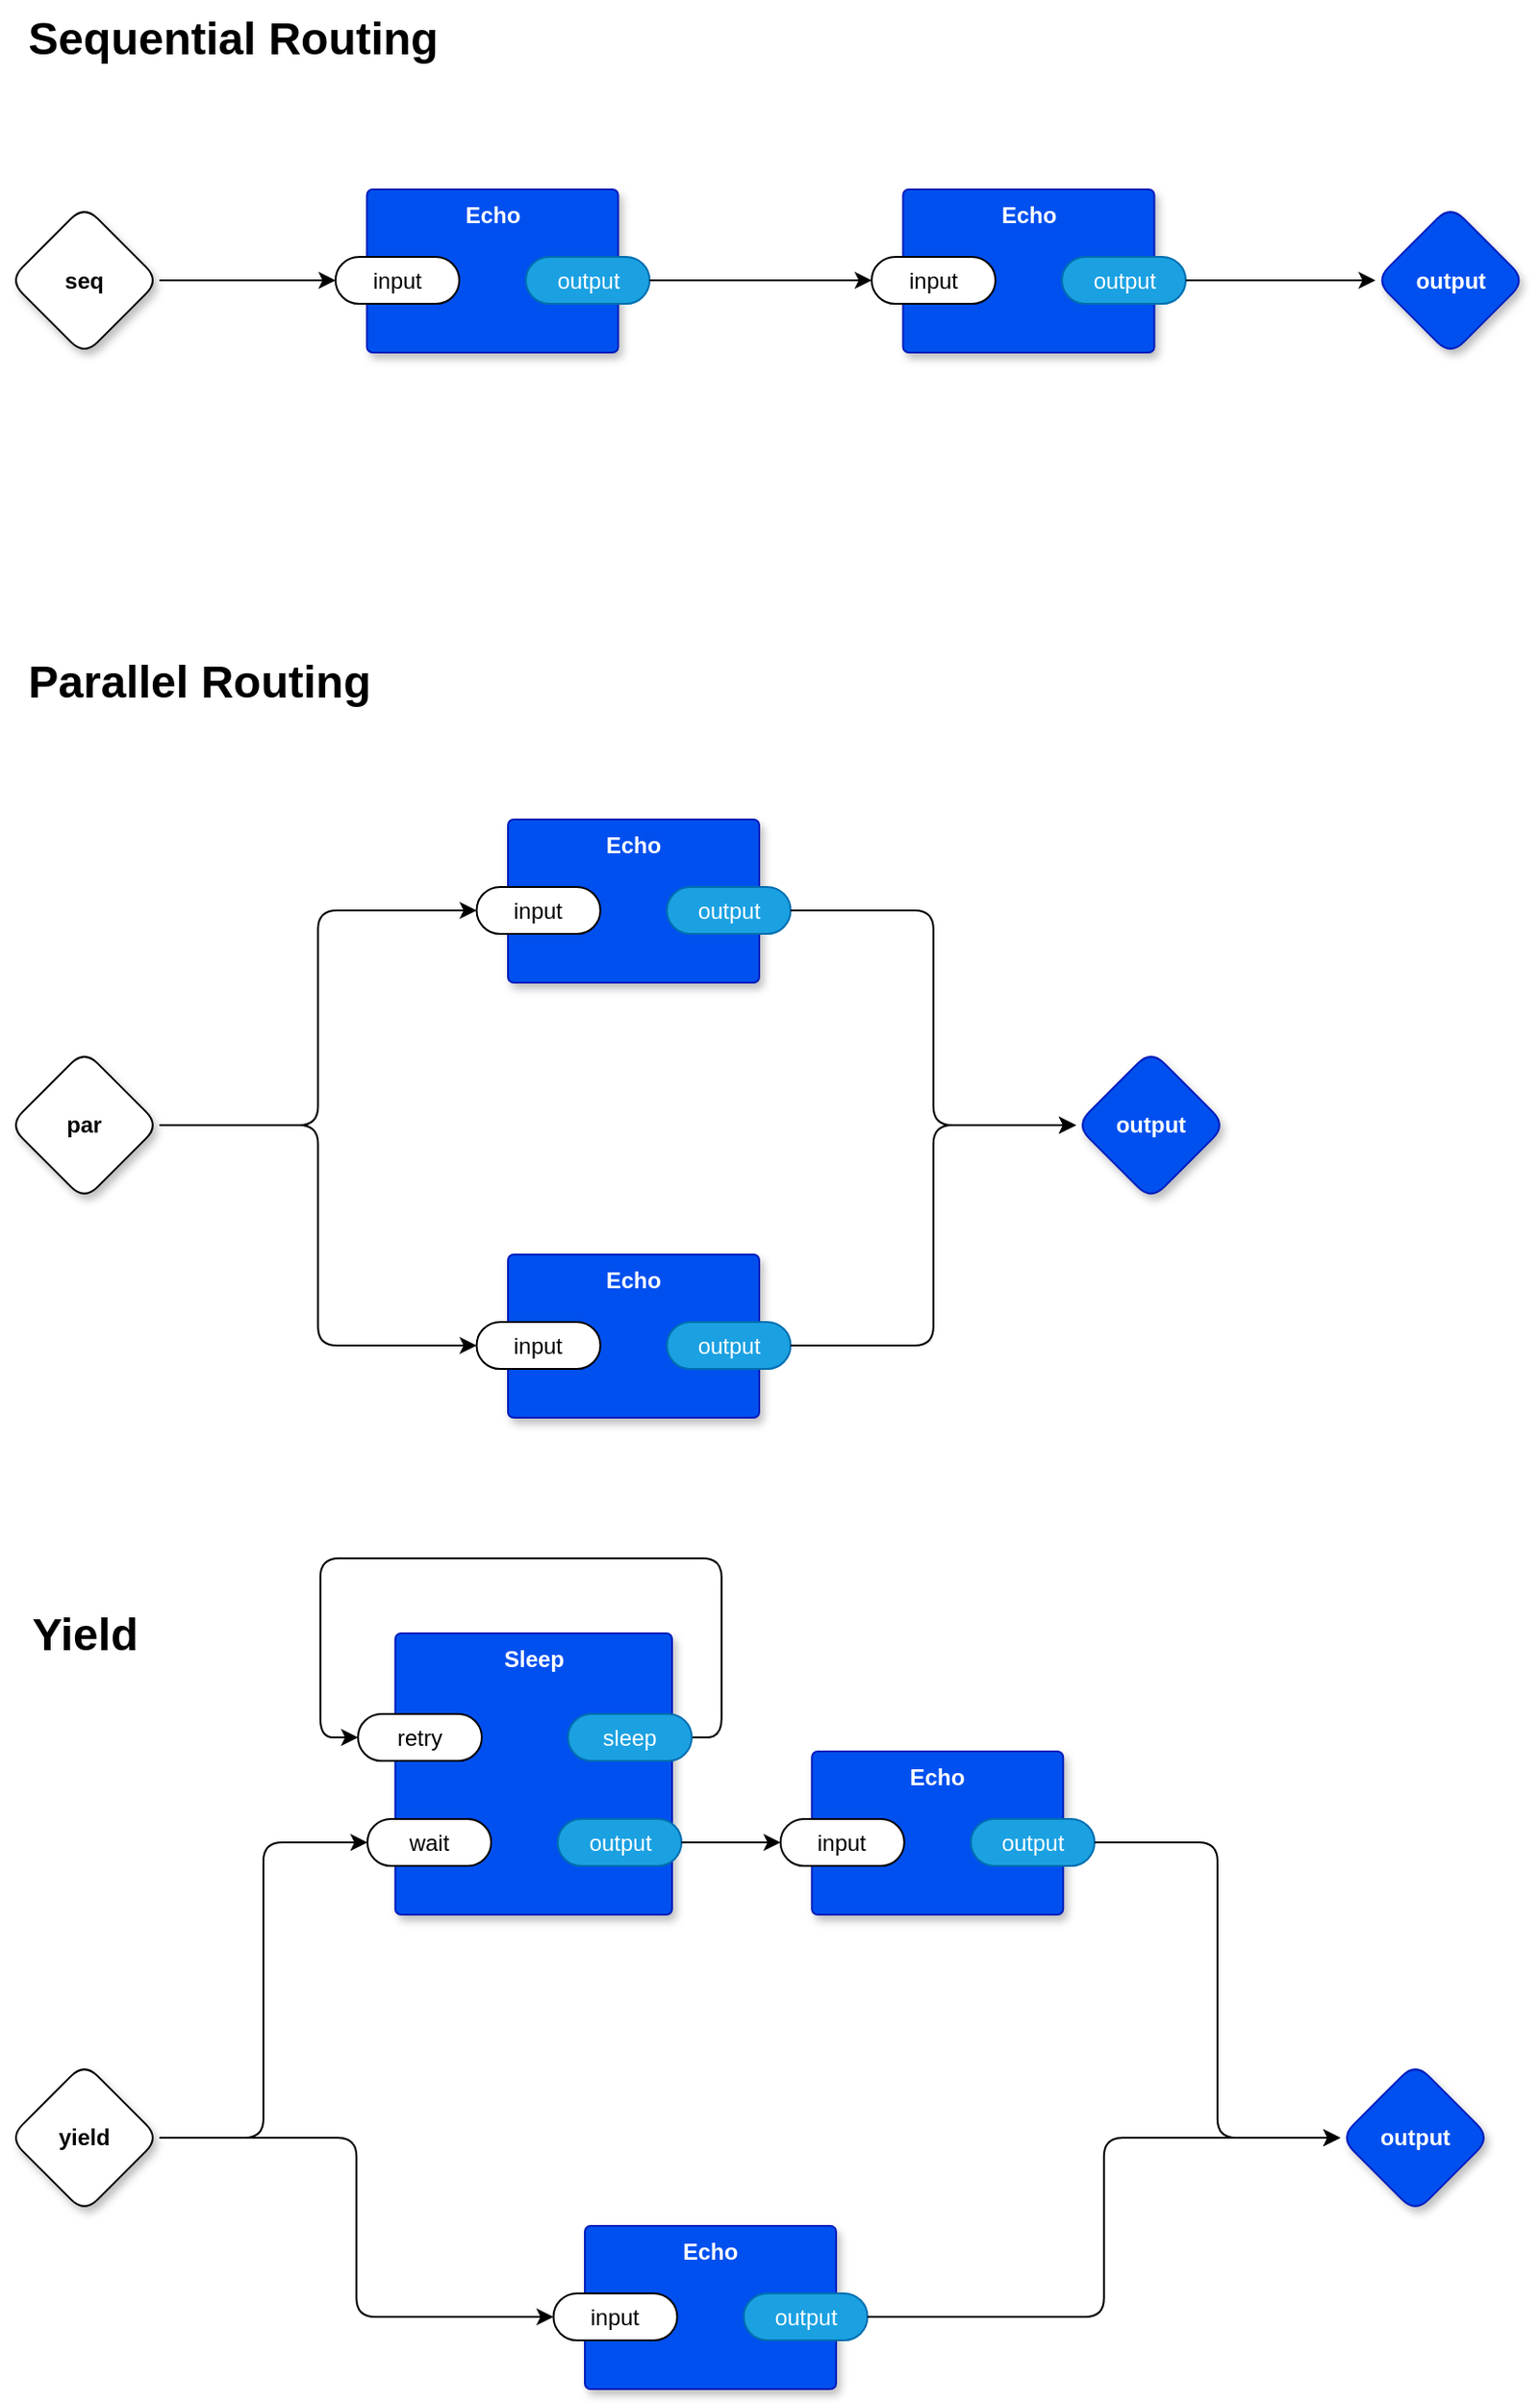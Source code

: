 <mxfile compressed="false" version="14.6.13" type="device">
  <diagram id="_YE9P0kvLp4320aIOvvw" name="main">
    <mxGraphModel dx="1414" dy="752" grid="0" gridSize="10" guides="1" tooltips="1" connect="1" arrows="1" fold="1" page="0" pageScale="1" pageWidth="1100" pageHeight="850" math="0" shadow="0">
      <root>
        <mxCell id="0" />
        <mxCell id="1" parent="0" />
        <mxCell id="atA7YJeEPZ3VW8DA5kk3-10" style="edgeStyle=orthogonalEdgeStyle;rounded=1;orthogonalLoop=1;jettySize=auto;html=1;exitX=1;exitY=0.5;exitDx=0;exitDy=0;exitPerimeter=0;entryX=0;entryY=0.5;entryDx=0;entryDy=0;entryPerimeter=0;" parent="1" source="atA7YJeEPZ3VW8DA5kk3-1" target="atA7YJeEPZ3VW8DA5kk3-4" edge="1">
          <mxGeometry relative="1" as="geometry" />
        </mxCell>
        <mxCell id="atA7YJeEPZ3VW8DA5kk3-12" style="edgeStyle=orthogonalEdgeStyle;rounded=1;orthogonalLoop=1;jettySize=auto;html=1;exitX=1;exitY=0.5;exitDx=0;exitDy=0;exitPerimeter=0;entryX=0;entryY=0.5;entryDx=0;entryDy=0;entryPerimeter=0;" parent="1" source="atA7YJeEPZ3VW8DA5kk3-1" target="atA7YJeEPZ3VW8DA5kk3-7" edge="1">
          <mxGeometry relative="1" as="geometry" />
        </mxCell>
        <mxCell id="atA7YJeEPZ3VW8DA5kk3-1" value="par" style="rhombus;whiteSpace=wrap;html=1;rounded=1;fontStyle=1;glass=0;sketch=0;fontSize=12;points=[[0,0.5,0,0,0],[0.5,0,0,0,0],[0.5,1,0,0,0],[1,0.5,0,0,0]];shadow=1;" parent="1" vertex="1">
          <mxGeometry x="-11" y="641" width="80" height="80" as="geometry" />
        </mxCell>
        <mxCell id="atA7YJeEPZ3VW8DA5kk3-2" value="output" style="rhombus;whiteSpace=wrap;html=1;rounded=1;fillColor=#0050ef;fontColor=#ffffff;strokeColor=#001DBC;fontStyle=1;glass=0;sketch=0;fontSize=12;points=[[0,0.5,0,0,0],[0.5,0,0,0,0],[0.5,1,0,0,0],[1,0.5,0,0,0]];shadow=1;" parent="1" vertex="1">
          <mxGeometry x="558" y="641" width="80" height="80" as="geometry" />
        </mxCell>
        <mxCell id="atA7YJeEPZ3VW8DA5kk3-3" value="Echo" style="rounded=1;whiteSpace=wrap;html=1;sketch=0;container=1;recursiveResize=0;verticalAlign=top;arcSize=6;fontStyle=1;autosize=0;points=[];absoluteArcSize=1;shadow=1;strokeColor=#001DBC;fillColor=#0050ef;fontColor=#ffffff;" parent="1" vertex="1">
          <mxGeometry x="255" y="750" width="134" height="87" as="geometry">
            <mxRectangle x="-98" y="-1230" width="99" height="26" as="alternateBounds" />
          </mxGeometry>
        </mxCell>
        <mxCell id="atA7YJeEPZ3VW8DA5kk3-4" value="input" style="rounded=1;whiteSpace=wrap;html=1;sketch=0;points=[[0,0.5,0,0,0],[1,0.5,0,0,0]];arcSize=50;" parent="atA7YJeEPZ3VW8DA5kk3-3" vertex="1">
          <mxGeometry x="-16.75" y="36" width="66" height="25" as="geometry" />
        </mxCell>
        <mxCell id="atA7YJeEPZ3VW8DA5kk3-5" value="output" style="rounded=1;whiteSpace=wrap;html=1;sketch=0;points=[[0,0.5,0,0,0],[1,0.5,0,0,0]];fillColor=#1ba1e2;fontColor=#ffffff;strokeColor=#006EAF;arcSize=50;" parent="atA7YJeEPZ3VW8DA5kk3-3" vertex="1">
          <mxGeometry x="84.75" y="36" width="66" height="25" as="geometry" />
        </mxCell>
        <mxCell id="atA7YJeEPZ3VW8DA5kk3-6" value="Echo" style="rounded=1;whiteSpace=wrap;html=1;sketch=0;container=1;recursiveResize=0;verticalAlign=top;arcSize=6;fontStyle=1;autosize=0;points=[];absoluteArcSize=1;shadow=1;strokeColor=#001DBC;fillColor=#0050ef;fontColor=#ffffff;" parent="1" vertex="1">
          <mxGeometry x="255" y="518" width="134" height="87" as="geometry">
            <mxRectangle x="-98" y="-1230" width="99" height="26" as="alternateBounds" />
          </mxGeometry>
        </mxCell>
        <mxCell id="atA7YJeEPZ3VW8DA5kk3-7" value="input" style="rounded=1;whiteSpace=wrap;html=1;sketch=0;points=[[0,0.5,0,0,0],[1,0.5,0,0,0]];arcSize=50;" parent="atA7YJeEPZ3VW8DA5kk3-6" vertex="1">
          <mxGeometry x="-16.75" y="36" width="66" height="25" as="geometry" />
        </mxCell>
        <mxCell id="atA7YJeEPZ3VW8DA5kk3-8" value="output" style="rounded=1;whiteSpace=wrap;html=1;sketch=0;points=[[0,0.5,0,0,0],[1,0.5,0,0,0]];fillColor=#1ba1e2;fontColor=#ffffff;strokeColor=#006EAF;arcSize=50;" parent="atA7YJeEPZ3VW8DA5kk3-6" vertex="1">
          <mxGeometry x="84.75" y="36" width="66" height="25" as="geometry" />
        </mxCell>
        <mxCell id="atA7YJeEPZ3VW8DA5kk3-11" style="edgeStyle=orthogonalEdgeStyle;rounded=1;orthogonalLoop=1;jettySize=auto;html=1;exitX=1;exitY=0.5;exitDx=0;exitDy=0;exitPerimeter=0;entryX=0;entryY=0.5;entryDx=0;entryDy=0;entryPerimeter=0;" parent="1" source="atA7YJeEPZ3VW8DA5kk3-8" target="atA7YJeEPZ3VW8DA5kk3-2" edge="1">
          <mxGeometry relative="1" as="geometry" />
        </mxCell>
        <mxCell id="atA7YJeEPZ3VW8DA5kk3-13" style="edgeStyle=orthogonalEdgeStyle;rounded=1;orthogonalLoop=1;jettySize=auto;html=1;exitX=1;exitY=0.5;exitDx=0;exitDy=0;exitPerimeter=0;entryX=0;entryY=0.5;entryDx=0;entryDy=0;entryPerimeter=0;" parent="1" source="atA7YJeEPZ3VW8DA5kk3-5" target="atA7YJeEPZ3VW8DA5kk3-2" edge="1">
          <mxGeometry relative="1" as="geometry" />
        </mxCell>
        <mxCell id="atA7YJeEPZ3VW8DA5kk3-15" style="edgeStyle=orthogonalEdgeStyle;rounded=1;orthogonalLoop=1;jettySize=auto;html=1;exitX=1;exitY=0.5;exitDx=0;exitDy=0;exitPerimeter=0;entryX=0;entryY=0.5;entryDx=0;entryDy=0;entryPerimeter=0;" parent="1" source="atA7YJeEPZ3VW8DA5kk3-16" target="atA7YJeEPZ3VW8DA5kk3-22" edge="1">
          <mxGeometry relative="1" as="geometry" />
        </mxCell>
        <mxCell id="atA7YJeEPZ3VW8DA5kk3-16" value="seq" style="rhombus;whiteSpace=wrap;html=1;rounded=1;fontStyle=1;glass=0;sketch=0;fontSize=12;points=[[0,0.5,0,0,0],[0.5,0,0,0,0],[0.5,1,0,0,0],[1,0.5,0,0,0]];shadow=1;" parent="1" vertex="1">
          <mxGeometry x="-11" y="190.5" width="80" height="80" as="geometry" />
        </mxCell>
        <mxCell id="atA7YJeEPZ3VW8DA5kk3-17" value="output" style="rhombus;whiteSpace=wrap;html=1;rounded=1;fillColor=#0050ef;fontColor=#ffffff;strokeColor=#001DBC;fontStyle=1;glass=0;sketch=0;fontSize=12;points=[[0,0.5,0,0,0],[0.5,0,0,0,0],[0.5,1,0,0,0],[1,0.5,0,0,0]];shadow=1;" parent="1" vertex="1">
          <mxGeometry x="717.75" y="190.5" width="80" height="80" as="geometry" />
        </mxCell>
        <mxCell id="atA7YJeEPZ3VW8DA5kk3-18" value="Echo" style="rounded=1;whiteSpace=wrap;html=1;sketch=0;container=1;recursiveResize=0;verticalAlign=top;arcSize=6;fontStyle=1;autosize=0;points=[];absoluteArcSize=1;shadow=1;strokeColor=#001DBC;fillColor=#0050ef;fontColor=#ffffff;" parent="1" vertex="1">
          <mxGeometry x="465.75" y="182" width="134" height="87" as="geometry">
            <mxRectangle x="-98" y="-1230" width="99" height="26" as="alternateBounds" />
          </mxGeometry>
        </mxCell>
        <mxCell id="atA7YJeEPZ3VW8DA5kk3-19" value="input" style="rounded=1;whiteSpace=wrap;html=1;sketch=0;points=[[0,0.5,0,0,0],[1,0.5,0,0,0]];arcSize=50;" parent="atA7YJeEPZ3VW8DA5kk3-18" vertex="1">
          <mxGeometry x="-16.75" y="36" width="66" height="25" as="geometry" />
        </mxCell>
        <mxCell id="atA7YJeEPZ3VW8DA5kk3-20" value="output" style="rounded=1;whiteSpace=wrap;html=1;sketch=0;points=[[0,0.5,0,0,0],[1,0.5,0,0,0]];fillColor=#1ba1e2;fontColor=#ffffff;strokeColor=#006EAF;arcSize=50;" parent="atA7YJeEPZ3VW8DA5kk3-18" vertex="1">
          <mxGeometry x="84.75" y="36" width="66" height="25" as="geometry" />
        </mxCell>
        <mxCell id="atA7YJeEPZ3VW8DA5kk3-21" value="Echo" style="rounded=1;whiteSpace=wrap;html=1;sketch=0;container=1;recursiveResize=0;verticalAlign=top;arcSize=6;fontStyle=1;autosize=0;points=[];absoluteArcSize=1;shadow=1;strokeColor=#001DBC;fillColor=#0050ef;fontColor=#ffffff;" parent="1" vertex="1">
          <mxGeometry x="179.75" y="182" width="134" height="87" as="geometry">
            <mxRectangle x="-98" y="-1230" width="99" height="26" as="alternateBounds" />
          </mxGeometry>
        </mxCell>
        <mxCell id="atA7YJeEPZ3VW8DA5kk3-22" value="input" style="rounded=1;whiteSpace=wrap;html=1;sketch=0;points=[[0,0.5,0,0,0],[1,0.5,0,0,0]];arcSize=50;" parent="atA7YJeEPZ3VW8DA5kk3-21" vertex="1">
          <mxGeometry x="-16.75" y="36" width="66" height="25" as="geometry" />
        </mxCell>
        <mxCell id="atA7YJeEPZ3VW8DA5kk3-23" value="output" style="rounded=1;whiteSpace=wrap;html=1;sketch=0;points=[[0,0.5,0,0,0],[1,0.5,0,0,0]];fillColor=#1ba1e2;fontColor=#ffffff;strokeColor=#006EAF;arcSize=50;" parent="atA7YJeEPZ3VW8DA5kk3-21" vertex="1">
          <mxGeometry x="84.75" y="36" width="66" height="25" as="geometry" />
        </mxCell>
        <mxCell id="atA7YJeEPZ3VW8DA5kk3-25" style="edgeStyle=orthogonalEdgeStyle;rounded=1;orthogonalLoop=1;jettySize=auto;html=1;exitX=1;exitY=0.5;exitDx=0;exitDy=0;exitPerimeter=0;entryX=0;entryY=0.5;entryDx=0;entryDy=0;entryPerimeter=0;" parent="1" source="atA7YJeEPZ3VW8DA5kk3-20" target="atA7YJeEPZ3VW8DA5kk3-17" edge="1">
          <mxGeometry relative="1" as="geometry" />
        </mxCell>
        <mxCell id="atA7YJeEPZ3VW8DA5kk3-26" style="edgeStyle=orthogonalEdgeStyle;rounded=1;orthogonalLoop=1;jettySize=auto;html=1;exitX=1;exitY=0.5;exitDx=0;exitDy=0;exitPerimeter=0;entryX=0;entryY=0.5;entryDx=0;entryDy=0;entryPerimeter=0;" parent="1" source="atA7YJeEPZ3VW8DA5kk3-23" target="atA7YJeEPZ3VW8DA5kk3-19" edge="1">
          <mxGeometry relative="1" as="geometry" />
        </mxCell>
        <mxCell id="atA7YJeEPZ3VW8DA5kk3-27" value="&lt;b&gt;&lt;font style=&quot;font-size: 24px;&quot;&gt;Sequential Routing&lt;/font&gt;&lt;/b&gt;" style="text;html=1;align=center;verticalAlign=middle;resizable=0;points=[];autosize=1;strokeColor=none;fillColor=none;" parent="1" vertex="1">
          <mxGeometry x="-11" y="81" width="237" height="41" as="geometry" />
        </mxCell>
        <mxCell id="atA7YJeEPZ3VW8DA5kk3-28" value="&lt;b&gt;&lt;font style=&quot;font-size: 24px;&quot;&gt;Parallel Routing&lt;/font&gt;&lt;/b&gt;" style="text;html=1;align=center;verticalAlign=middle;resizable=0;points=[];autosize=1;strokeColor=none;fillColor=none;" parent="1" vertex="1">
          <mxGeometry x="-11" y="424" width="201" height="41" as="geometry" />
        </mxCell>
        <mxCell id="AE-n1ilok_k8O4ClZvPr-12" style="edgeStyle=orthogonalEdgeStyle;rounded=1;orthogonalLoop=1;jettySize=auto;html=1;exitX=1;exitY=0.5;exitDx=0;exitDy=0;exitPerimeter=0;entryX=0;entryY=0.5;entryDx=0;entryDy=0;entryPerimeter=0;" parent="1" source="AE-n1ilok_k8O4ClZvPr-1" target="AE-n1ilok_k8O4ClZvPr-4" edge="1">
          <mxGeometry relative="1" as="geometry" />
        </mxCell>
        <mxCell id="AE-n1ilok_k8O4ClZvPr-15" style="edgeStyle=orthogonalEdgeStyle;rounded=1;orthogonalLoop=1;jettySize=auto;html=1;exitX=1;exitY=0.5;exitDx=0;exitDy=0;exitPerimeter=0;entryX=0;entryY=0.5;entryDx=0;entryDy=0;entryPerimeter=0;" parent="1" source="AE-n1ilok_k8O4ClZvPr-1" target="AE-n1ilok_k8O4ClZvPr-10" edge="1">
          <mxGeometry relative="1" as="geometry" />
        </mxCell>
        <mxCell id="AE-n1ilok_k8O4ClZvPr-1" value="yield" style="rhombus;whiteSpace=wrap;html=1;rounded=1;fontStyle=1;glass=0;sketch=0;fontSize=12;points=[[0,0.5,0,0,0],[0.5,0,0,0,0],[0.5,1,0,0,0],[1,0.5,0,0,0]];shadow=1;" parent="1" vertex="1">
          <mxGeometry x="-11" y="1181" width="80" height="80" as="geometry" />
        </mxCell>
        <mxCell id="AE-n1ilok_k8O4ClZvPr-2" value="output" style="rhombus;whiteSpace=wrap;html=1;rounded=1;fillColor=#0050ef;fontColor=#ffffff;strokeColor=#001DBC;fontStyle=1;glass=0;sketch=0;fontSize=12;points=[[0,0.5,0,0,0],[0.5,0,0,0,0],[0.5,1,0,0,0],[1,0.5,0,0,0]];shadow=1;" parent="1" vertex="1">
          <mxGeometry x="699" y="1181" width="80" height="80" as="geometry" />
        </mxCell>
        <mxCell id="AE-n1ilok_k8O4ClZvPr-3" value="Sleep" style="rounded=1;whiteSpace=wrap;html=1;sketch=0;container=1;recursiveResize=0;verticalAlign=top;arcSize=6;fontStyle=1;autosize=0;points=[];absoluteArcSize=1;shadow=1;strokeColor=#001DBC;fillColor=#0050ef;fontColor=#ffffff;" parent="1" vertex="1">
          <mxGeometry x="194.88" y="952" width="147.62" height="150" as="geometry">
            <mxRectangle x="-98" y="-1230" width="99" height="26" as="alternateBounds" />
          </mxGeometry>
        </mxCell>
        <mxCell id="AE-n1ilok_k8O4ClZvPr-4" value="wait" style="rounded=1;whiteSpace=wrap;html=1;sketch=0;points=[[0,0.5,0,0,0],[1,0.5,0,0,0]];arcSize=50;" parent="AE-n1ilok_k8O4ClZvPr-3" vertex="1">
          <mxGeometry x="-14.88" y="99" width="66" height="25" as="geometry" />
        </mxCell>
        <mxCell id="AE-n1ilok_k8O4ClZvPr-5" value="output" style="rounded=1;whiteSpace=wrap;html=1;sketch=0;points=[[0,0.5,0,0,0],[1,0.5,0,0,0]];fillColor=#1ba1e2;fontColor=#ffffff;strokeColor=#006EAF;arcSize=50;" parent="AE-n1ilok_k8O4ClZvPr-3" vertex="1">
          <mxGeometry x="86.62" y="99" width="66" height="25" as="geometry" />
        </mxCell>
        <mxCell id="__h64LQjXxTjD3aYyTXB-1" value="retry" style="rounded=1;whiteSpace=wrap;html=1;sketch=0;points=[[0,0.5,0,0,0],[1,0.5,0,0,0]];arcSize=50;" parent="AE-n1ilok_k8O4ClZvPr-3" vertex="1">
          <mxGeometry x="-19.88" y="43" width="66" height="25" as="geometry" />
        </mxCell>
        <mxCell id="__h64LQjXxTjD3aYyTXB-3" style="edgeStyle=orthogonalEdgeStyle;rounded=1;orthogonalLoop=1;jettySize=auto;html=1;entryX=0;entryY=0.5;entryDx=0;entryDy=0;entryPerimeter=0;" parent="AE-n1ilok_k8O4ClZvPr-3" source="__h64LQjXxTjD3aYyTXB-2" target="__h64LQjXxTjD3aYyTXB-1" edge="1">
          <mxGeometry relative="1" as="geometry">
            <Array as="points">
              <mxPoint x="174" y="56" />
              <mxPoint x="174" y="-40" />
              <mxPoint x="-40" y="-40" />
              <mxPoint x="-40" y="56" />
            </Array>
          </mxGeometry>
        </mxCell>
        <mxCell id="__h64LQjXxTjD3aYyTXB-2" value="sleep" style="rounded=1;whiteSpace=wrap;html=1;sketch=0;points=[[0,0.5,0,0,0],[1,0.5,0,0,0]];fillColor=#1ba1e2;fontColor=#ffffff;strokeColor=#006EAF;arcSize=50;" parent="AE-n1ilok_k8O4ClZvPr-3" vertex="1">
          <mxGeometry x="92.12" y="43" width="66" height="25" as="geometry" />
        </mxCell>
        <mxCell id="AE-n1ilok_k8O4ClZvPr-6" value="Echo" style="rounded=1;whiteSpace=wrap;html=1;sketch=0;container=1;recursiveResize=0;verticalAlign=top;arcSize=6;fontStyle=1;autosize=0;points=[];absoluteArcSize=1;shadow=1;strokeColor=#001DBC;fillColor=#0050ef;fontColor=#ffffff;" parent="1" vertex="1">
          <mxGeometry x="417.13" y="1015" width="134" height="87" as="geometry">
            <mxRectangle x="-98" y="-1230" width="99" height="26" as="alternateBounds" />
          </mxGeometry>
        </mxCell>
        <mxCell id="AE-n1ilok_k8O4ClZvPr-7" value="input" style="rounded=1;whiteSpace=wrap;html=1;sketch=0;points=[[0,0.5,0,0,0],[1,0.5,0,0,0]];arcSize=50;" parent="AE-n1ilok_k8O4ClZvPr-6" vertex="1">
          <mxGeometry x="-16.75" y="36" width="66" height="25" as="geometry" />
        </mxCell>
        <mxCell id="AE-n1ilok_k8O4ClZvPr-8" value="output" style="rounded=1;whiteSpace=wrap;html=1;sketch=0;points=[[0,0.5,0,0,0],[1,0.5,0,0,0]];fillColor=#1ba1e2;fontColor=#ffffff;strokeColor=#006EAF;arcSize=50;" parent="AE-n1ilok_k8O4ClZvPr-6" vertex="1">
          <mxGeometry x="84.75" y="36" width="66" height="25" as="geometry" />
        </mxCell>
        <mxCell id="AE-n1ilok_k8O4ClZvPr-9" value="Echo" style="rounded=1;whiteSpace=wrap;html=1;sketch=0;container=1;recursiveResize=0;verticalAlign=top;arcSize=6;fontStyle=1;autosize=0;points=[];absoluteArcSize=1;shadow=1;strokeColor=#001DBC;fillColor=#0050ef;fontColor=#ffffff;" parent="1" vertex="1">
          <mxGeometry x="296" y="1268" width="134" height="87" as="geometry">
            <mxRectangle x="-98" y="-1230" width="99" height="26" as="alternateBounds" />
          </mxGeometry>
        </mxCell>
        <mxCell id="AE-n1ilok_k8O4ClZvPr-10" value="input" style="rounded=1;whiteSpace=wrap;html=1;sketch=0;points=[[0,0.5,0,0,0],[1,0.5,0,0,0]];arcSize=50;" parent="AE-n1ilok_k8O4ClZvPr-9" vertex="1">
          <mxGeometry x="-16.75" y="36" width="66" height="25" as="geometry" />
        </mxCell>
        <mxCell id="AE-n1ilok_k8O4ClZvPr-11" value="output" style="rounded=1;whiteSpace=wrap;html=1;sketch=0;points=[[0,0.5,0,0,0],[1,0.5,0,0,0]];fillColor=#1ba1e2;fontColor=#ffffff;strokeColor=#006EAF;arcSize=50;" parent="AE-n1ilok_k8O4ClZvPr-9" vertex="1">
          <mxGeometry x="84.75" y="36" width="66" height="25" as="geometry" />
        </mxCell>
        <mxCell id="AE-n1ilok_k8O4ClZvPr-13" style="edgeStyle=orthogonalEdgeStyle;rounded=1;orthogonalLoop=1;jettySize=auto;html=1;exitX=1;exitY=0.5;exitDx=0;exitDy=0;exitPerimeter=0;entryX=0;entryY=0.5;entryDx=0;entryDy=0;entryPerimeter=0;" parent="1" source="AE-n1ilok_k8O4ClZvPr-5" target="AE-n1ilok_k8O4ClZvPr-7" edge="1">
          <mxGeometry relative="1" as="geometry" />
        </mxCell>
        <mxCell id="AE-n1ilok_k8O4ClZvPr-14" style="edgeStyle=orthogonalEdgeStyle;rounded=1;orthogonalLoop=1;jettySize=auto;html=1;exitX=1;exitY=0.5;exitDx=0;exitDy=0;exitPerimeter=0;entryX=0;entryY=0.5;entryDx=0;entryDy=0;entryPerimeter=0;" parent="1" source="AE-n1ilok_k8O4ClZvPr-8" target="AE-n1ilok_k8O4ClZvPr-2" edge="1">
          <mxGeometry relative="1" as="geometry" />
        </mxCell>
        <mxCell id="AE-n1ilok_k8O4ClZvPr-16" style="edgeStyle=orthogonalEdgeStyle;rounded=1;orthogonalLoop=1;jettySize=auto;html=1;exitX=1;exitY=0.5;exitDx=0;exitDy=0;exitPerimeter=0;entryX=0;entryY=0.5;entryDx=0;entryDy=0;entryPerimeter=0;" parent="1" source="AE-n1ilok_k8O4ClZvPr-11" target="AE-n1ilok_k8O4ClZvPr-2" edge="1">
          <mxGeometry relative="1" as="geometry" />
        </mxCell>
        <mxCell id="AE-n1ilok_k8O4ClZvPr-17" value="&lt;b&gt;&lt;font style=&quot;font-size: 24px;&quot;&gt;Yield&lt;/font&gt;&lt;/b&gt;" style="text;html=1;align=center;verticalAlign=middle;resizable=0;points=[];autosize=1;strokeColor=none;fillColor=none;" parent="1" vertex="1">
          <mxGeometry x="-8" y="932" width="74" height="41" as="geometry" />
        </mxCell>
      </root>
    </mxGraphModel>
  </diagram>
</mxfile>

